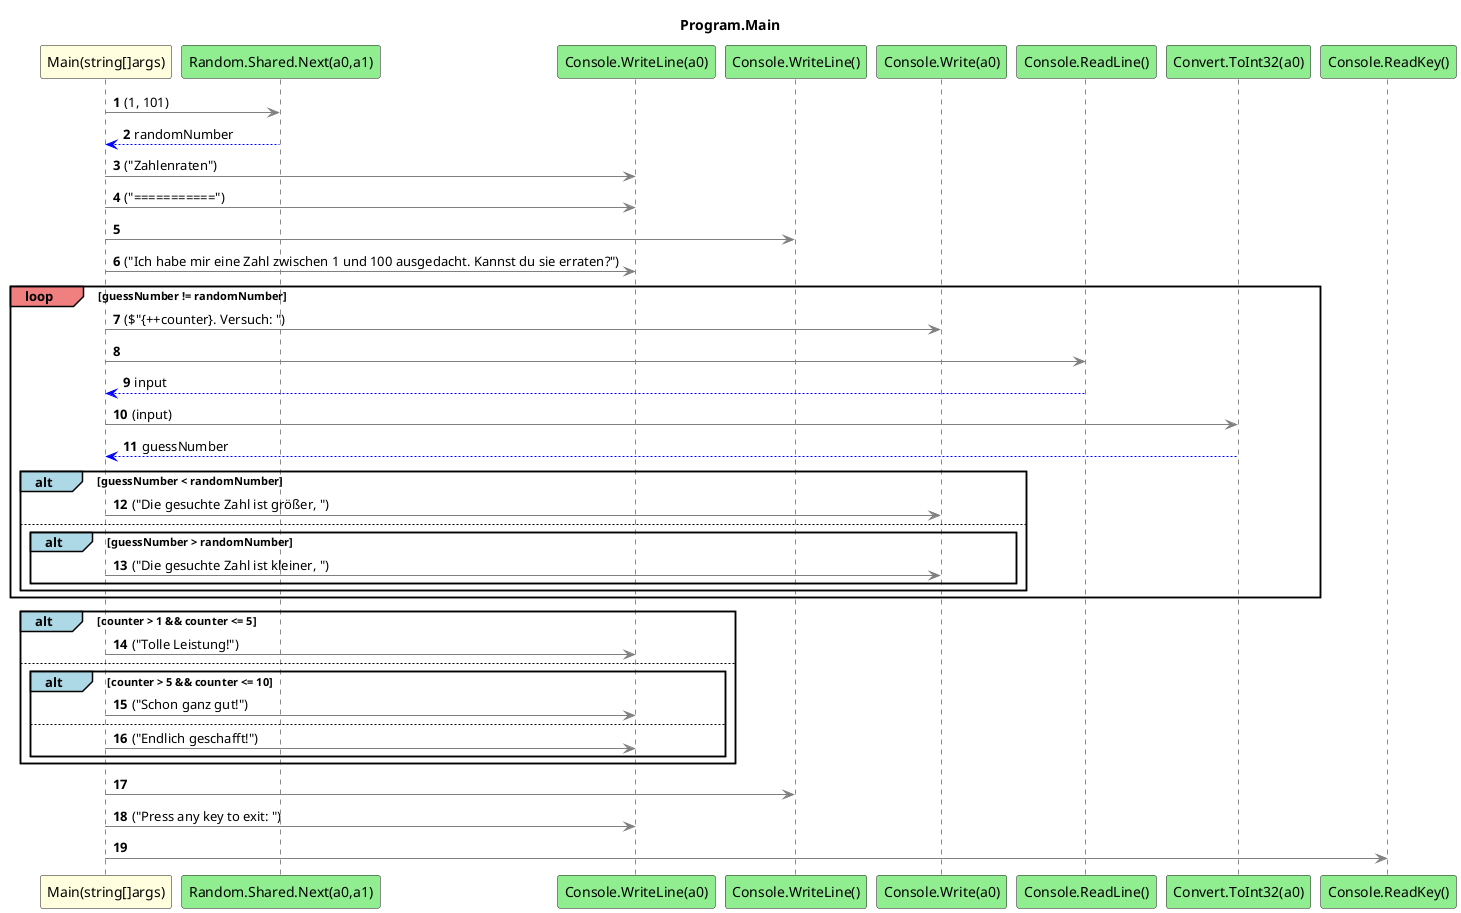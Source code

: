 @startuml Program.Main
title Program.Main
participant "Main(string[]args)" as Main_p0 #LightYellow
participant "Random.Shared.Next(a0,a1)" as Random_Shared_Next_a0_a1 #LightGreen
participant "Console.WriteLine(a0)" as Console_WriteLine_a0 #LightGreen
participant "Console.WriteLine()" as Console_WriteLine #LightGreen
participant "Console.Write(a0)" as Console_Write_a0 #LightGreen
participant "Console.ReadLine()" as Console_ReadLine #LightGreen
participant "Convert.ToInt32(a0)" as Convert_ToInt32_a0 #LightGreen
participant "Console.ReadKey()" as Console_ReadKey #LightGreen
autonumber
Main_p0 -[#grey]> Random_Shared_Next_a0_a1 : (1, 101)
Random_Shared_Next_a0_a1 -[#blue]-> Main_p0 : randomNumber
Main_p0 -[#grey]> Console_WriteLine_a0 : ("Zahlenraten")
Main_p0 -[#grey]> Console_WriteLine_a0 : ("===========")
Main_p0 -[#grey]> Console_WriteLine
Main_p0 -[#grey]> Console_WriteLine_a0 : ("Ich habe mir eine Zahl zwischen 1 und 100 ausgedacht. Kannst du sie erraten?")
loop#LightCoral guessNumber != randomNumber
    Main_p0 -[#grey]> Console_Write_a0 : ($"{++counter}. Versuch: ")
    Main_p0 -[#grey]> Console_ReadLine
    Console_ReadLine -[#blue]-> Main_p0 : input
    Main_p0 -[#grey]> Convert_ToInt32_a0 : (input)
    Convert_ToInt32_a0 -[#blue]-> Main_p0 : guessNumber
    alt#LightBlue guessNumber < randomNumber
        Main_p0 -[#grey]> Console_Write_a0 : ("Die gesuchte Zahl ist größer, ")
        else
            alt#LightBlue guessNumber > randomNumber
                Main_p0 -[#grey]> Console_Write_a0 : ("Die gesuchte Zahl ist kleiner, ")
            end
    end
end
alt#LightBlue counter > 1 && counter <= 5
    Main_p0 -[#grey]> Console_WriteLine_a0 : ("Tolle Leistung!")
    else
        alt#LightBlue counter > 5 && counter <= 10
            Main_p0 -[#grey]> Console_WriteLine_a0 : ("Schon ganz gut!")
            else
                Main_p0 -[#grey]> Console_WriteLine_a0 : ("Endlich geschafft!")
        end
end
Main_p0 -[#grey]> Console_WriteLine
Main_p0 -[#grey]> Console_WriteLine_a0 : ("Press any key to exit: ")
Main_p0 -[#grey]> Console_ReadKey
@enduml
